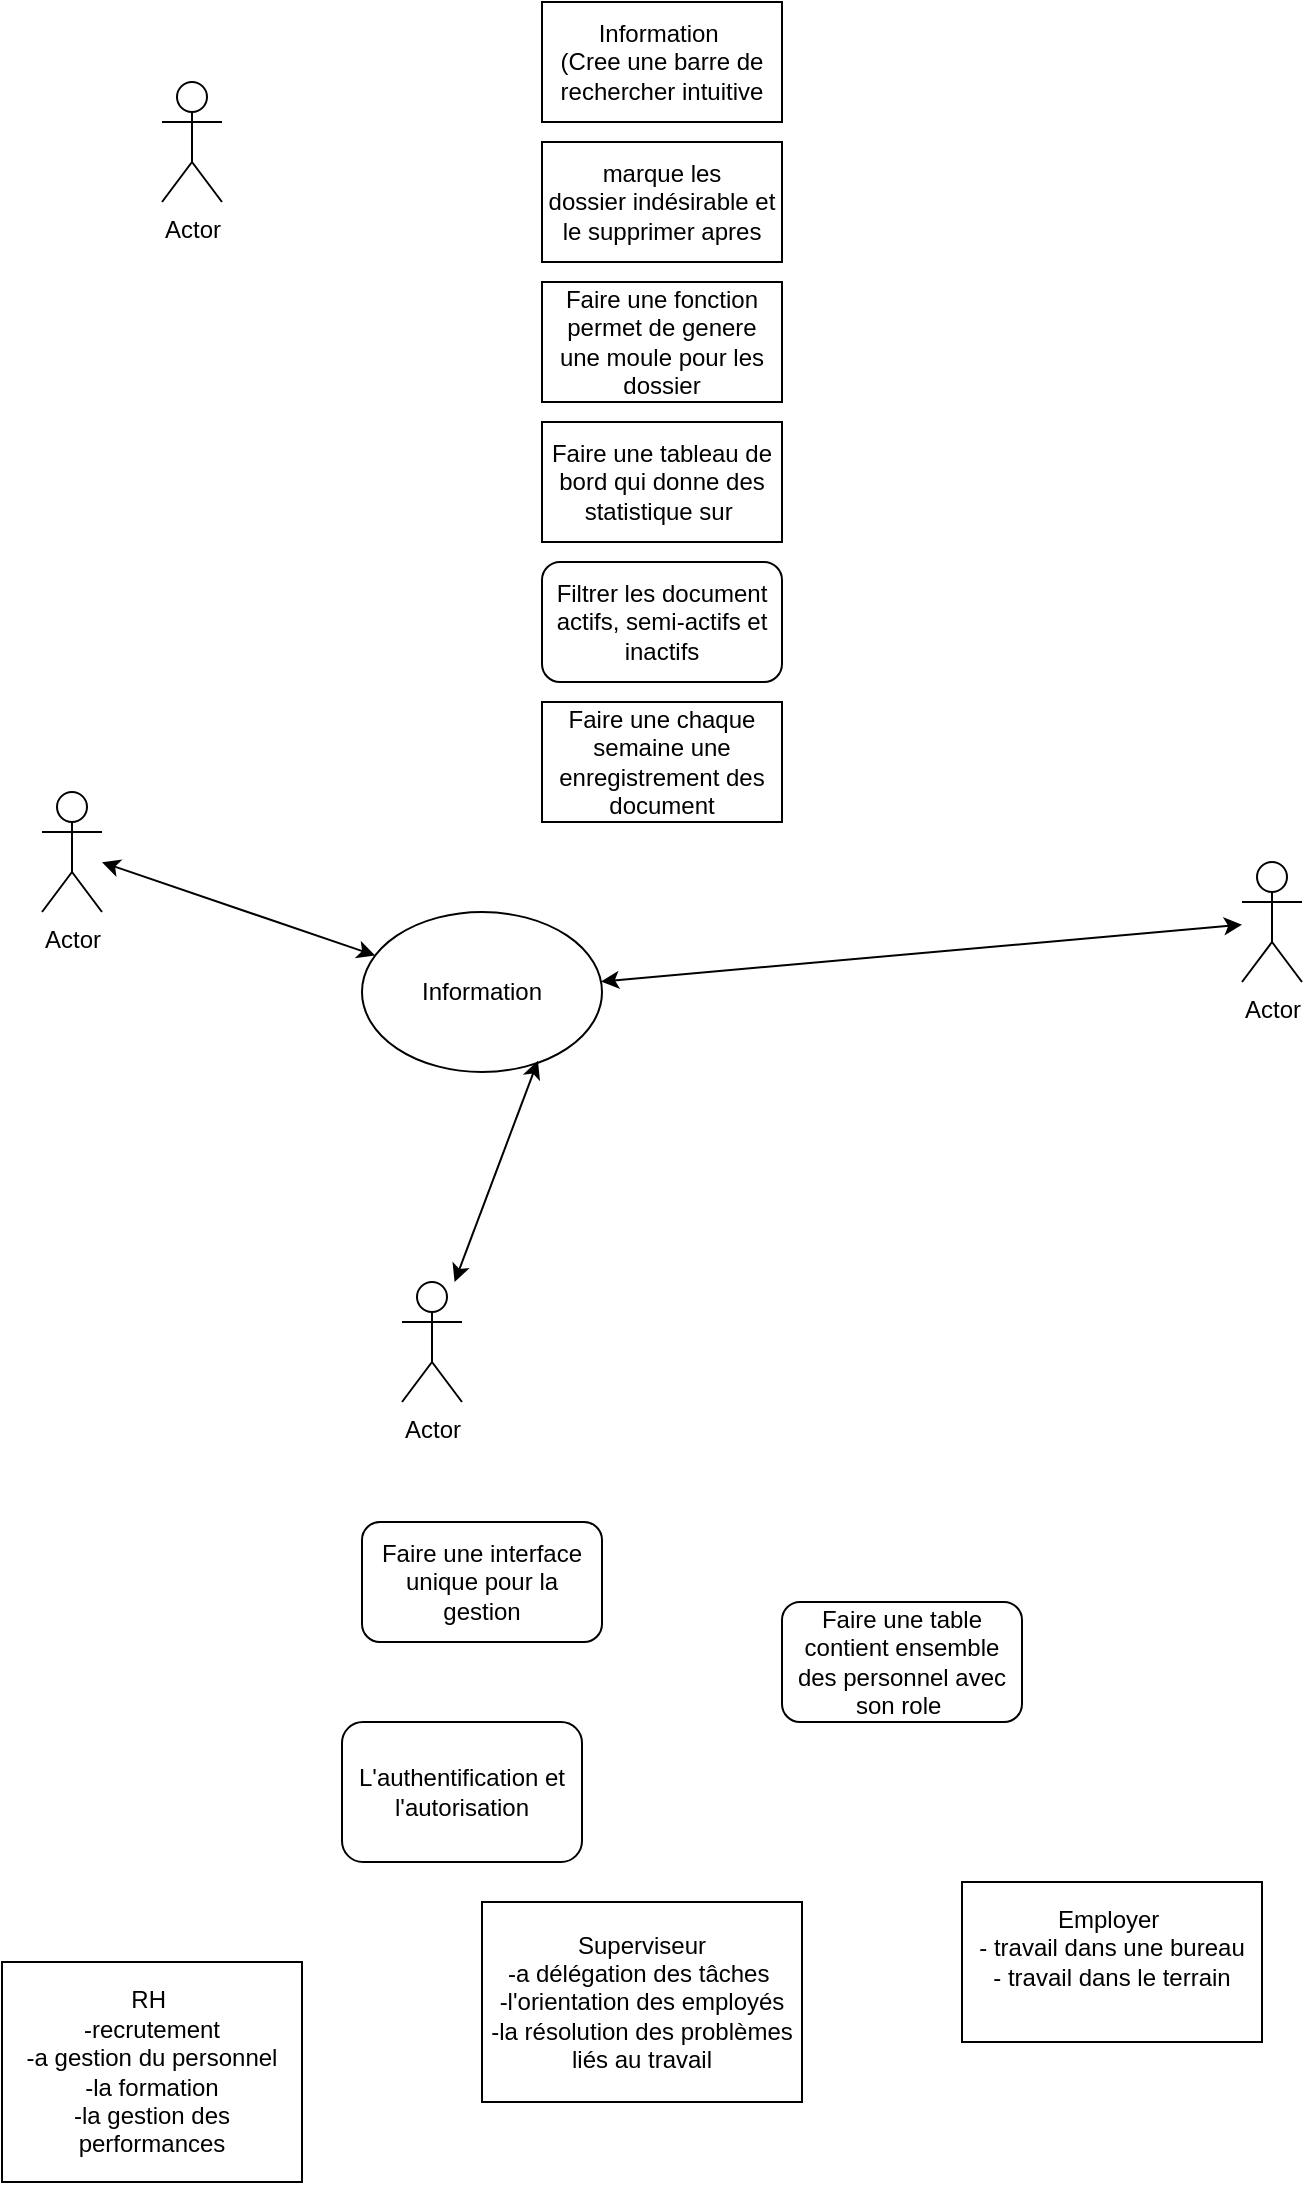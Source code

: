 <mxfile version="23.1.5" type="device">
  <diagram name="Page-1" id="sjzf2LsoqcyN5KRJoK9p">
    <mxGraphModel dx="780" dy="544" grid="1" gridSize="10" guides="1" tooltips="1" connect="1" arrows="1" fold="1" page="1" pageScale="1" pageWidth="827" pageHeight="1169" math="0" shadow="0">
      <root>
        <mxCell id="0" />
        <mxCell id="1" parent="0" />
        <mxCell id="sxmbdU6JYAJy3Bn8awXf-1" value="Actor" style="shape=umlActor;verticalLabelPosition=bottom;verticalAlign=top;html=1;outlineConnect=0;" vertex="1" parent="1">
          <mxGeometry x="140" y="90" width="30" height="60" as="geometry" />
        </mxCell>
        <mxCell id="sxmbdU6JYAJy3Bn8awXf-2" value="Information&amp;nbsp;&lt;br&gt;(Cree une barre de rechercher intuitive" style="rounded=0;whiteSpace=wrap;html=1;" vertex="1" parent="1">
          <mxGeometry x="330" y="50" width="120" height="60" as="geometry" />
        </mxCell>
        <mxCell id="sxmbdU6JYAJy3Bn8awXf-3" value="Faire une chaque semaine une enregistrement des document" style="rounded=0;whiteSpace=wrap;html=1;" vertex="1" parent="1">
          <mxGeometry x="330" y="400" width="120" height="60" as="geometry" />
        </mxCell>
        <mxCell id="sxmbdU6JYAJy3Bn8awXf-4" value="Actor" style="shape=umlActor;verticalLabelPosition=bottom;verticalAlign=top;html=1;outlineConnect=0;" vertex="1" parent="1">
          <mxGeometry x="80" y="445" width="30" height="60" as="geometry" />
        </mxCell>
        <mxCell id="sxmbdU6JYAJy3Bn8awXf-5" value="Information" style="ellipse;whiteSpace=wrap;html=1;" vertex="1" parent="1">
          <mxGeometry x="240" y="505" width="120" height="80" as="geometry" />
        </mxCell>
        <mxCell id="sxmbdU6JYAJy3Bn8awXf-7" value="Actor" style="shape=umlActor;verticalLabelPosition=bottom;verticalAlign=top;html=1;outlineConnect=0;" vertex="1" parent="1">
          <mxGeometry x="680" y="480" width="30" height="60" as="geometry" />
        </mxCell>
        <mxCell id="sxmbdU6JYAJy3Bn8awXf-9" value="Actor" style="shape=umlActor;verticalLabelPosition=bottom;verticalAlign=top;html=1;outlineConnect=0;" vertex="1" parent="1">
          <mxGeometry x="260" y="690" width="30" height="60" as="geometry" />
        </mxCell>
        <mxCell id="sxmbdU6JYAJy3Bn8awXf-11" value="" style="endArrow=classic;startArrow=classic;html=1;rounded=0;" edge="1" parent="1" source="sxmbdU6JYAJy3Bn8awXf-4" target="sxmbdU6JYAJy3Bn8awXf-5">
          <mxGeometry width="50" height="50" relative="1" as="geometry">
            <mxPoint x="380" y="310" as="sourcePoint" />
            <mxPoint x="430" y="260" as="targetPoint" />
          </mxGeometry>
        </mxCell>
        <mxCell id="sxmbdU6JYAJy3Bn8awXf-12" value="" style="endArrow=classic;startArrow=classic;html=1;rounded=0;" edge="1" parent="1" source="sxmbdU6JYAJy3Bn8awXf-5" target="sxmbdU6JYAJy3Bn8awXf-7">
          <mxGeometry width="50" height="50" relative="1" as="geometry">
            <mxPoint x="380" y="310" as="sourcePoint" />
            <mxPoint x="430" y="260" as="targetPoint" />
          </mxGeometry>
        </mxCell>
        <mxCell id="sxmbdU6JYAJy3Bn8awXf-13" value="" style="endArrow=classic;startArrow=classic;html=1;rounded=0;exitX=0.733;exitY=0.929;exitDx=0;exitDy=0;exitPerimeter=0;" edge="1" parent="1" source="sxmbdU6JYAJy3Bn8awXf-5" target="sxmbdU6JYAJy3Bn8awXf-9">
          <mxGeometry width="50" height="50" relative="1" as="geometry">
            <mxPoint x="380" y="310" as="sourcePoint" />
            <mxPoint x="430" y="260" as="targetPoint" />
          </mxGeometry>
        </mxCell>
        <mxCell id="sxmbdU6JYAJy3Bn8awXf-14" value="Faire une fonction permet de genere une moule pour les dossier" style="rounded=0;whiteSpace=wrap;html=1;" vertex="1" parent="1">
          <mxGeometry x="330" y="190" width="120" height="60" as="geometry" />
        </mxCell>
        <mxCell id="sxmbdU6JYAJy3Bn8awXf-16" value="Faire une tableau de bord qui donne des statistique sur&amp;nbsp;" style="rounded=0;whiteSpace=wrap;html=1;" vertex="1" parent="1">
          <mxGeometry x="330" y="260" width="120" height="60" as="geometry" />
        </mxCell>
        <mxCell id="sxmbdU6JYAJy3Bn8awXf-19" value="Filtrer les document actifs, semi-actifs et inactifs" style="rounded=1;whiteSpace=wrap;html=1;" vertex="1" parent="1">
          <mxGeometry x="330" y="330" width="120" height="60" as="geometry" />
        </mxCell>
        <mxCell id="sxmbdU6JYAJy3Bn8awXf-20" value="marque les dossier&amp;nbsp;indésirable et le supprimer apres" style="rounded=0;whiteSpace=wrap;html=1;" vertex="1" parent="1">
          <mxGeometry x="330" y="120" width="120" height="60" as="geometry" />
        </mxCell>
        <mxCell id="sxmbdU6JYAJy3Bn8awXf-21" value="Faire une interface unique pour la gestion" style="rounded=1;whiteSpace=wrap;html=1;" vertex="1" parent="1">
          <mxGeometry x="240" y="810" width="120" height="60" as="geometry" />
        </mxCell>
        <mxCell id="sxmbdU6JYAJy3Bn8awXf-22" value="Faire une table contient ensemble des personnel avec son role&amp;nbsp;" style="rounded=1;whiteSpace=wrap;html=1;" vertex="1" parent="1">
          <mxGeometry x="450" y="850" width="120" height="60" as="geometry" />
        </mxCell>
        <mxCell id="sxmbdU6JYAJy3Bn8awXf-23" value="L&#39;authentification et l&#39;autorisation" style="rounded=1;whiteSpace=wrap;html=1;" vertex="1" parent="1">
          <mxGeometry x="230" y="910" width="120" height="70" as="geometry" />
        </mxCell>
        <mxCell id="sxmbdU6JYAJy3Bn8awXf-24" value="RH&amp;nbsp;&lt;br&gt;-recrutement&lt;br&gt;-a gestion du personnel&lt;br&gt;-la formation&lt;br&gt;-la gestion des performances" style="rounded=0;whiteSpace=wrap;html=1;" vertex="1" parent="1">
          <mxGeometry x="60" y="1030" width="150" height="110" as="geometry" />
        </mxCell>
        <mxCell id="sxmbdU6JYAJy3Bn8awXf-25" value="Superviseur&lt;br&gt;-a délégation des tâches&amp;nbsp;&lt;br&gt;-l&#39;orientation des employés&lt;br&gt;-la résolution des problèmes liés au travail" style="rounded=0;whiteSpace=wrap;html=1;" vertex="1" parent="1">
          <mxGeometry x="300" y="1000" width="160" height="100" as="geometry" />
        </mxCell>
        <mxCell id="sxmbdU6JYAJy3Bn8awXf-26" value="Employer&amp;nbsp;&lt;br&gt;- travail dans une bureau&lt;br&gt;- travail dans le terrain&lt;div&gt;&lt;br/&gt;&lt;/div&gt;" style="rounded=0;whiteSpace=wrap;html=1;" vertex="1" parent="1">
          <mxGeometry x="540" y="990" width="150" height="80" as="geometry" />
        </mxCell>
      </root>
    </mxGraphModel>
  </diagram>
</mxfile>
